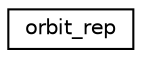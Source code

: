 digraph "Graphical Class Hierarchy"
{
  edge [fontname="Helvetica",fontsize="10",labelfontname="Helvetica",labelfontsize="10"];
  node [fontname="Helvetica",fontsize="10",shape=record];
  rankdir="LR";
  Node0 [label="orbit_rep",height=0.2,width=0.4,color="black", fillcolor="white", style="filled",URL="$de/d08/classorbit__rep.html"];
}
